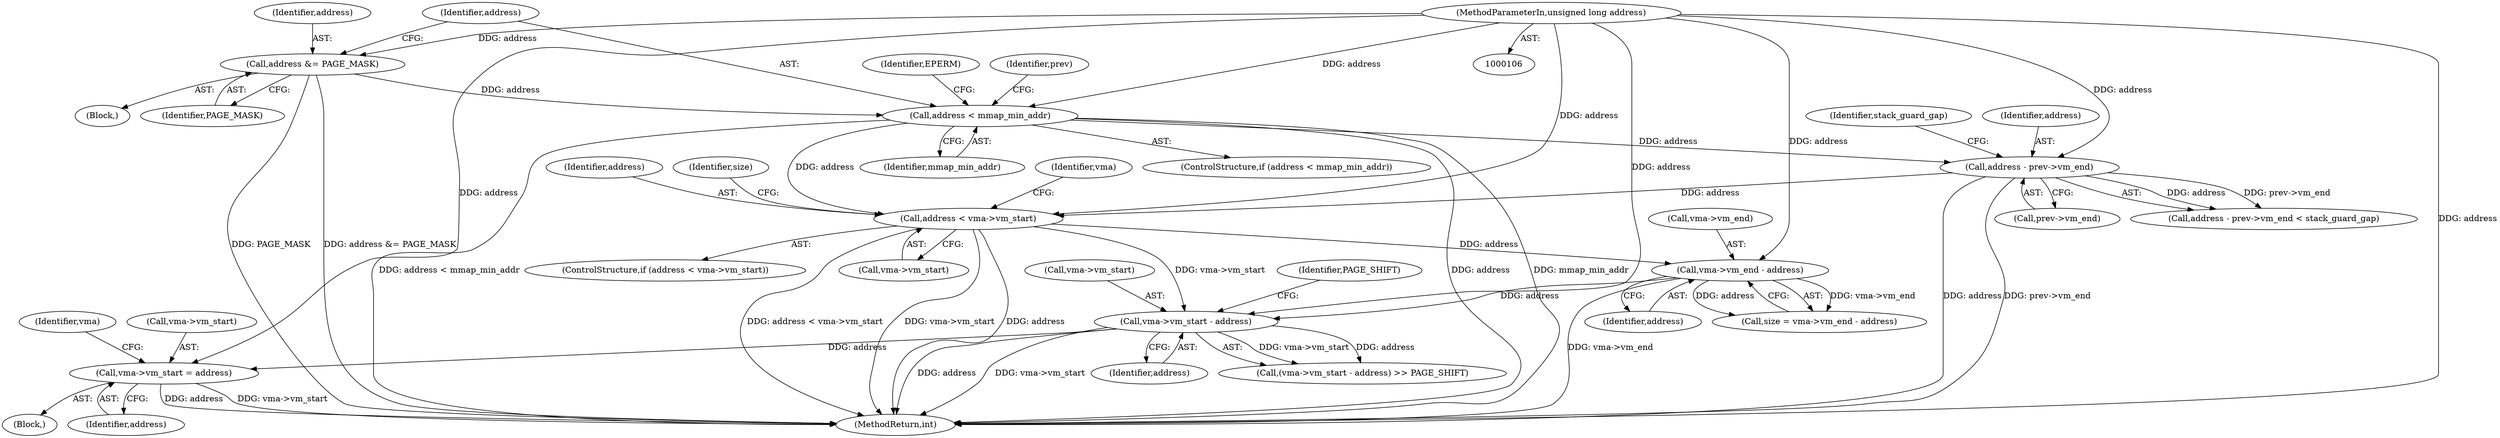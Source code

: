 digraph "0_linux_0a1d52994d440e21def1c2174932410b4f2a98a1@pointer" {
"1000248" [label="(Call,vma->vm_start = address)"];
"1000197" [label="(Call,vma->vm_start - address)"];
"1000179" [label="(Call,address < vma->vm_start)"];
"1000158" [label="(Call,address - prev->vm_end)"];
"1000125" [label="(Call,address < mmap_min_addr)"];
"1000121" [label="(Call,address &= PAGE_MASK)"];
"1000108" [label="(MethodParameterIn,unsigned long address)"];
"1000189" [label="(Call,vma->vm_end - address)"];
"1000109" [label="(Block,)"];
"1000193" [label="(Identifier,address)"];
"1000248" [label="(Call,vma->vm_start = address)"];
"1000197" [label="(Call,vma->vm_start - address)"];
"1000178" [label="(ControlStructure,if (address < vma->vm_start))"];
"1000190" [label="(Call,vma->vm_end)"];
"1000127" [label="(Identifier,mmap_min_addr)"];
"1000223" [label="(Block,)"];
"1000255" [label="(Identifier,vma)"];
"1000123" [label="(Identifier,PAGE_MASK)"];
"1000130" [label="(Identifier,EPERM)"];
"1000252" [label="(Identifier,address)"];
"1000202" [label="(Identifier,PAGE_SHIFT)"];
"1000108" [label="(MethodParameterIn,unsigned long address)"];
"1000158" [label="(Call,address - prev->vm_end)"];
"1000157" [label="(Call,address - prev->vm_end < stack_guard_gap)"];
"1000180" [label="(Identifier,address)"];
"1000126" [label="(Identifier,address)"];
"1000159" [label="(Identifier,address)"];
"1000125" [label="(Call,address < mmap_min_addr)"];
"1000132" [label="(Identifier,prev)"];
"1000198" [label="(Call,vma->vm_start)"];
"1000189" [label="(Call,vma->vm_end - address)"];
"1000160" [label="(Call,prev->vm_end)"];
"1000201" [label="(Identifier,address)"];
"1000282" [label="(MethodReturn,int)"];
"1000179" [label="(Call,address < vma->vm_start)"];
"1000163" [label="(Identifier,stack_guard_gap)"];
"1000124" [label="(ControlStructure,if (address < mmap_min_addr))"];
"1000249" [label="(Call,vma->vm_start)"];
"1000188" [label="(Identifier,size)"];
"1000271" [label="(Identifier,vma)"];
"1000122" [label="(Identifier,address)"];
"1000181" [label="(Call,vma->vm_start)"];
"1000121" [label="(Call,address &= PAGE_MASK)"];
"1000187" [label="(Call,size = vma->vm_end - address)"];
"1000196" [label="(Call,(vma->vm_start - address) >> PAGE_SHIFT)"];
"1000248" -> "1000223"  [label="AST: "];
"1000248" -> "1000252"  [label="CFG: "];
"1000249" -> "1000248"  [label="AST: "];
"1000252" -> "1000248"  [label="AST: "];
"1000255" -> "1000248"  [label="CFG: "];
"1000248" -> "1000282"  [label="DDG: address"];
"1000248" -> "1000282"  [label="DDG: vma->vm_start"];
"1000197" -> "1000248"  [label="DDG: address"];
"1000108" -> "1000248"  [label="DDG: address"];
"1000197" -> "1000196"  [label="AST: "];
"1000197" -> "1000201"  [label="CFG: "];
"1000198" -> "1000197"  [label="AST: "];
"1000201" -> "1000197"  [label="AST: "];
"1000202" -> "1000197"  [label="CFG: "];
"1000197" -> "1000282"  [label="DDG: address"];
"1000197" -> "1000282"  [label="DDG: vma->vm_start"];
"1000197" -> "1000196"  [label="DDG: vma->vm_start"];
"1000197" -> "1000196"  [label="DDG: address"];
"1000179" -> "1000197"  [label="DDG: vma->vm_start"];
"1000189" -> "1000197"  [label="DDG: address"];
"1000108" -> "1000197"  [label="DDG: address"];
"1000179" -> "1000178"  [label="AST: "];
"1000179" -> "1000181"  [label="CFG: "];
"1000180" -> "1000179"  [label="AST: "];
"1000181" -> "1000179"  [label="AST: "];
"1000188" -> "1000179"  [label="CFG: "];
"1000271" -> "1000179"  [label="CFG: "];
"1000179" -> "1000282"  [label="DDG: address < vma->vm_start"];
"1000179" -> "1000282"  [label="DDG: vma->vm_start"];
"1000179" -> "1000282"  [label="DDG: address"];
"1000158" -> "1000179"  [label="DDG: address"];
"1000125" -> "1000179"  [label="DDG: address"];
"1000108" -> "1000179"  [label="DDG: address"];
"1000179" -> "1000189"  [label="DDG: address"];
"1000158" -> "1000157"  [label="AST: "];
"1000158" -> "1000160"  [label="CFG: "];
"1000159" -> "1000158"  [label="AST: "];
"1000160" -> "1000158"  [label="AST: "];
"1000163" -> "1000158"  [label="CFG: "];
"1000158" -> "1000282"  [label="DDG: address"];
"1000158" -> "1000282"  [label="DDG: prev->vm_end"];
"1000158" -> "1000157"  [label="DDG: address"];
"1000158" -> "1000157"  [label="DDG: prev->vm_end"];
"1000125" -> "1000158"  [label="DDG: address"];
"1000108" -> "1000158"  [label="DDG: address"];
"1000125" -> "1000124"  [label="AST: "];
"1000125" -> "1000127"  [label="CFG: "];
"1000126" -> "1000125"  [label="AST: "];
"1000127" -> "1000125"  [label="AST: "];
"1000130" -> "1000125"  [label="CFG: "];
"1000132" -> "1000125"  [label="CFG: "];
"1000125" -> "1000282"  [label="DDG: address"];
"1000125" -> "1000282"  [label="DDG: address < mmap_min_addr"];
"1000125" -> "1000282"  [label="DDG: mmap_min_addr"];
"1000121" -> "1000125"  [label="DDG: address"];
"1000108" -> "1000125"  [label="DDG: address"];
"1000121" -> "1000109"  [label="AST: "];
"1000121" -> "1000123"  [label="CFG: "];
"1000122" -> "1000121"  [label="AST: "];
"1000123" -> "1000121"  [label="AST: "];
"1000126" -> "1000121"  [label="CFG: "];
"1000121" -> "1000282"  [label="DDG: PAGE_MASK"];
"1000121" -> "1000282"  [label="DDG: address &= PAGE_MASK"];
"1000108" -> "1000121"  [label="DDG: address"];
"1000108" -> "1000106"  [label="AST: "];
"1000108" -> "1000282"  [label="DDG: address"];
"1000108" -> "1000189"  [label="DDG: address"];
"1000189" -> "1000187"  [label="AST: "];
"1000189" -> "1000193"  [label="CFG: "];
"1000190" -> "1000189"  [label="AST: "];
"1000193" -> "1000189"  [label="AST: "];
"1000187" -> "1000189"  [label="CFG: "];
"1000189" -> "1000282"  [label="DDG: vma->vm_end"];
"1000189" -> "1000187"  [label="DDG: vma->vm_end"];
"1000189" -> "1000187"  [label="DDG: address"];
}
